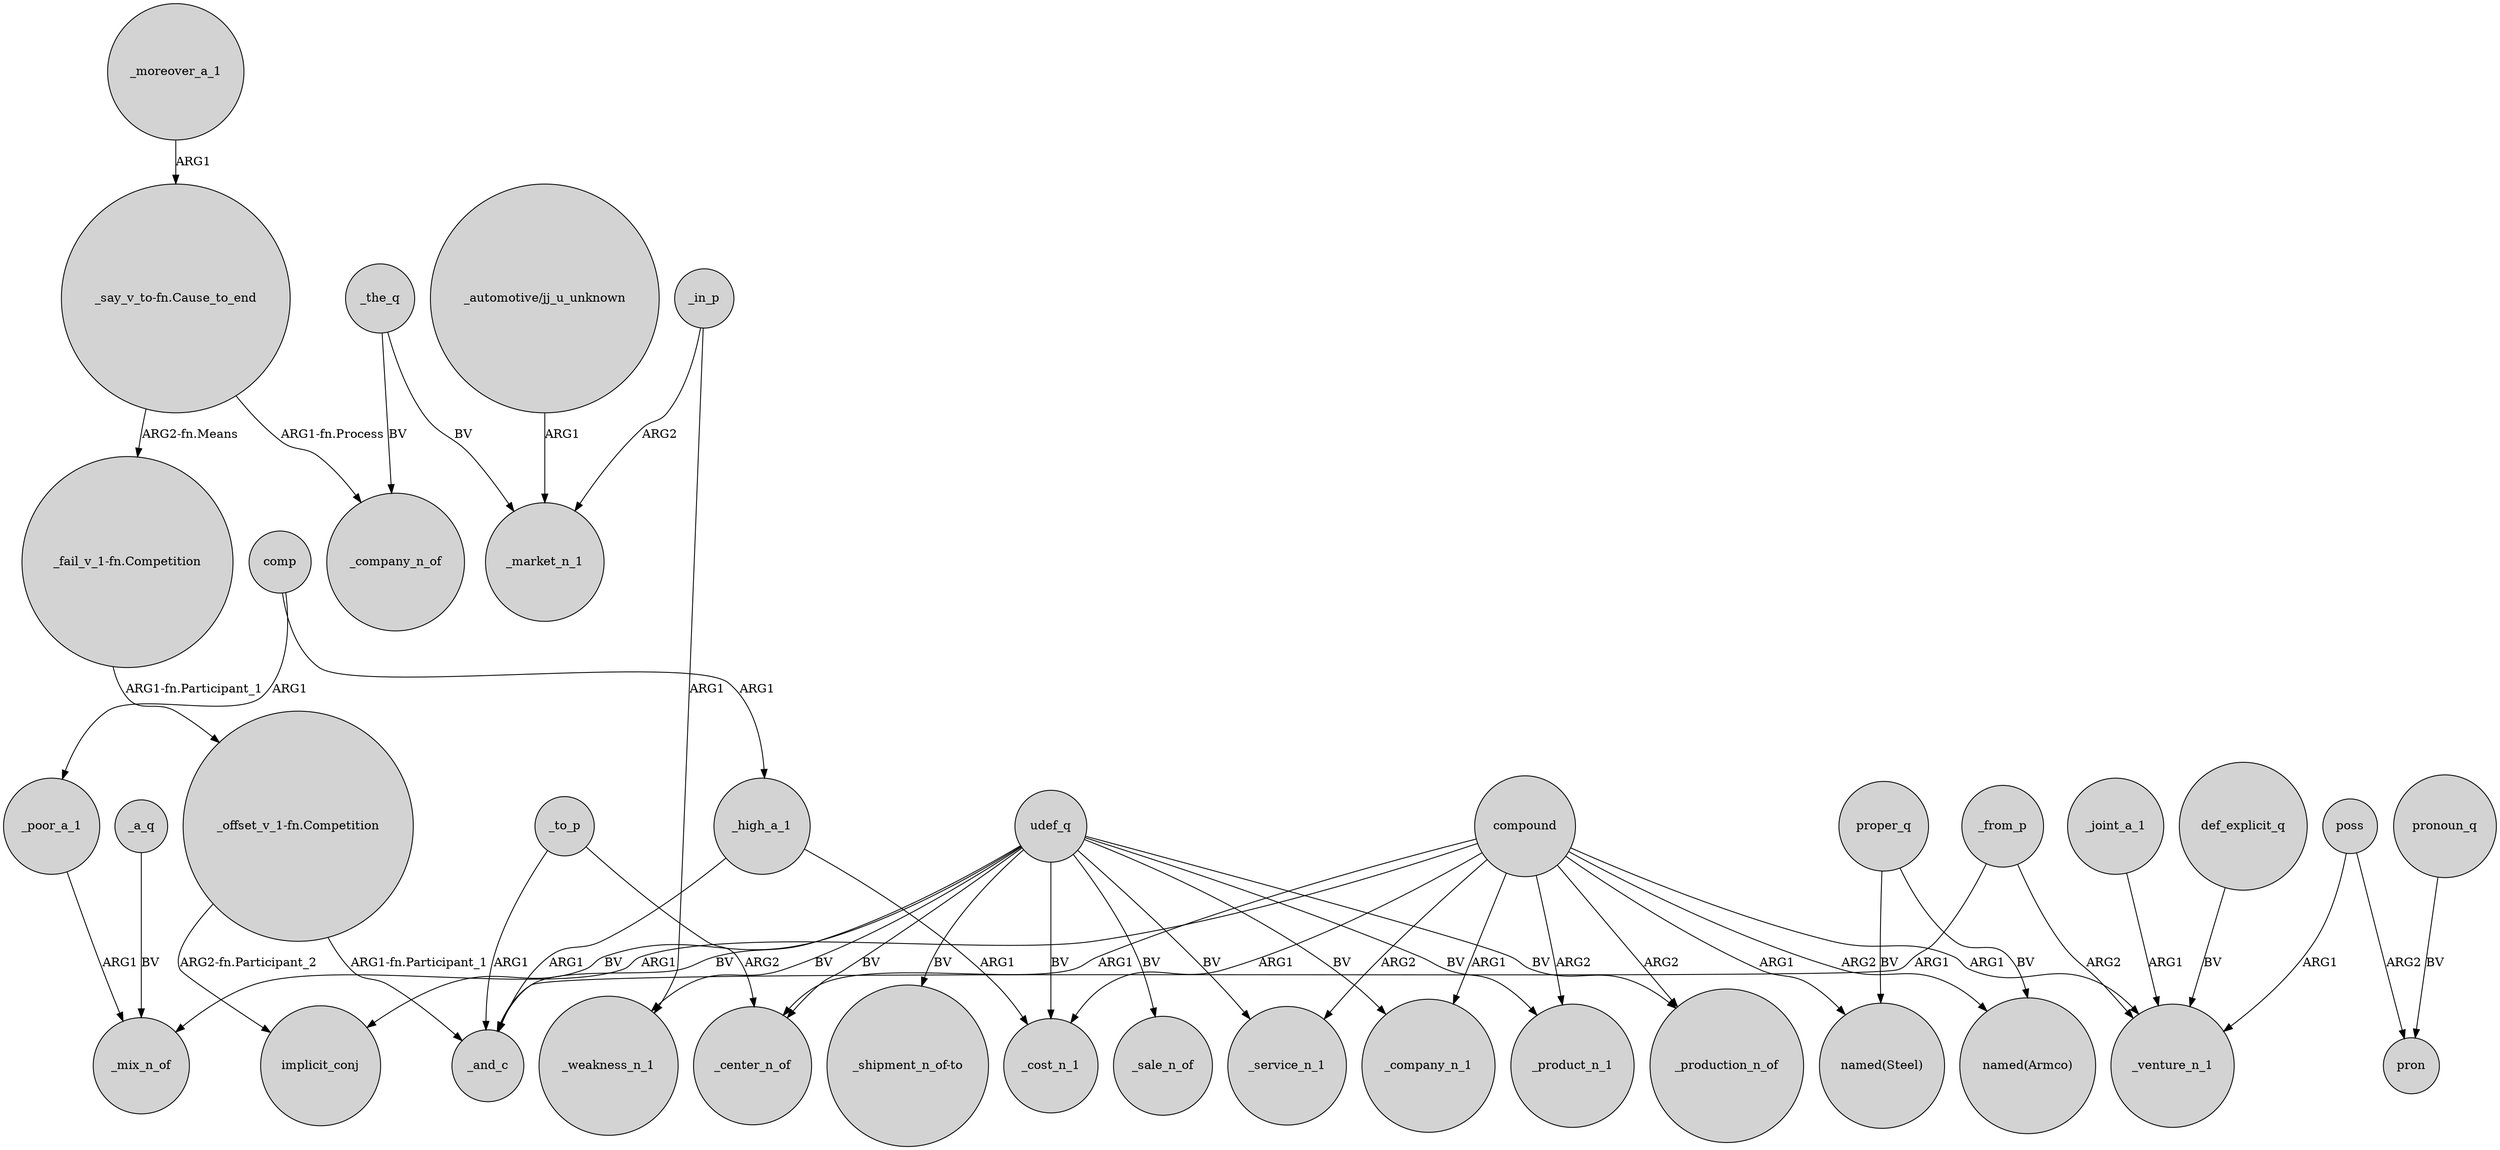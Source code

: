 digraph {
	node [shape=circle style=filled]
	_a_q -> _mix_n_of [label=BV]
	udef_q -> _service_n_1 [label=BV]
	compound -> "named(Steel)" [label=ARG1]
	compound -> _service_n_1 [label=ARG2]
	compound -> _mix_n_of [label=ARG1]
	_joint_a_1 -> _venture_n_1 [label=ARG1]
	compound -> _center_n_of [label=ARG1]
	"_say_v_to-fn.Cause_to_end" -> "_fail_v_1-fn.Competition" [label="ARG2-fn.Means"]
	udef_q -> _company_n_1 [label=BV]
	_in_p -> _weakness_n_1 [label=ARG1]
	compound -> "named(Armco)" [label=ARG2]
	compound -> _company_n_1 [label=ARG1]
	udef_q -> _product_n_1 [label=BV]
	compound -> _venture_n_1 [label=ARG1]
	udef_q -> _sale_n_of [label=BV]
	proper_q -> "named(Steel)" [label=BV]
	udef_q -> _and_c [label=BV]
	compound -> _production_n_of [label=ARG2]
	_the_q -> _market_n_1 [label=BV]
	udef_q -> _weakness_n_1 [label=BV]
	poss -> _venture_n_1 [label=ARG1]
	pronoun_q -> pron [label=BV]
	poss -> pron [label=ARG2]
	_high_a_1 -> _cost_n_1 [label=ARG1]
	_in_p -> _market_n_1 [label=ARG2]
	_high_a_1 -> _and_c [label=ARG1]
	comp -> _high_a_1 [label=ARG1]
	"_offset_v_1-fn.Competition" -> implicit_conj [label="ARG2-fn.Participant_2"]
	_from_p -> _and_c [label=ARG1]
	"_automotive/jj_u_unknown" -> _market_n_1 [label=ARG1]
	"_fail_v_1-fn.Competition" -> "_offset_v_1-fn.Competition" [label="ARG1-fn.Participant_1"]
	_to_p -> _and_c [label=ARG1]
	proper_q -> "named(Armco)" [label=BV]
	"_offset_v_1-fn.Competition" -> _and_c [label="ARG1-fn.Participant_1"]
	_poor_a_1 -> _mix_n_of [label=ARG1]
	udef_q -> _center_n_of [label=BV]
	"_say_v_to-fn.Cause_to_end" -> _company_n_of [label="ARG1-fn.Process"]
	comp -> _poor_a_1 [label=ARG1]
	_to_p -> _center_n_of [label=ARG2]
	compound -> _cost_n_1 [label=ARG1]
	_moreover_a_1 -> "_say_v_to-fn.Cause_to_end" [label=ARG1]
	compound -> _product_n_1 [label=ARG2]
	_the_q -> _company_n_of [label=BV]
	udef_q -> implicit_conj [label=BV]
	_from_p -> _venture_n_1 [label=ARG2]
	udef_q -> _production_n_of [label=BV]
	udef_q -> _cost_n_1 [label=BV]
	udef_q -> "_shipment_n_of-to" [label=BV]
	def_explicit_q -> _venture_n_1 [label=BV]
}

